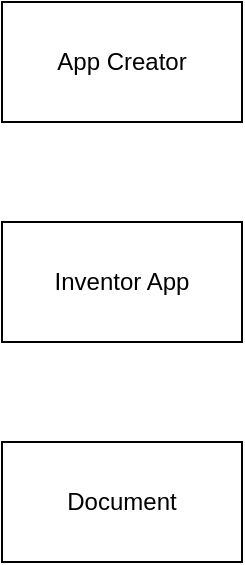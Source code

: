 <mxfile version="14.6.13" type="device"><diagram id="JgGt86huZ20gahe2SFey" name="Page-1"><mxGraphModel dx="1422" dy="942" grid="1" gridSize="10" guides="1" tooltips="1" connect="1" arrows="1" fold="1" page="1" pageScale="1" pageWidth="1100" pageHeight="850" math="0" shadow="0"><root><mxCell id="0"/><mxCell id="1" parent="0"/><mxCell id="9p5Rgv8k9utt_Pasy6Nm-1" value="Document" style="whiteSpace=wrap;html=1;" vertex="1" parent="1"><mxGeometry x="330" y="350" width="120" height="60" as="geometry"/></mxCell><mxCell id="9p5Rgv8k9utt_Pasy6Nm-2" value="Inventor App" style="whiteSpace=wrap;html=1;" vertex="1" parent="1"><mxGeometry x="330" y="240" width="120" height="60" as="geometry"/></mxCell><mxCell id="9p5Rgv8k9utt_Pasy6Nm-3" value="App Creator" style="whiteSpace=wrap;html=1;" vertex="1" parent="1"><mxGeometry x="330" y="130" width="120" height="60" as="geometry"/></mxCell></root></mxGraphModel></diagram></mxfile>